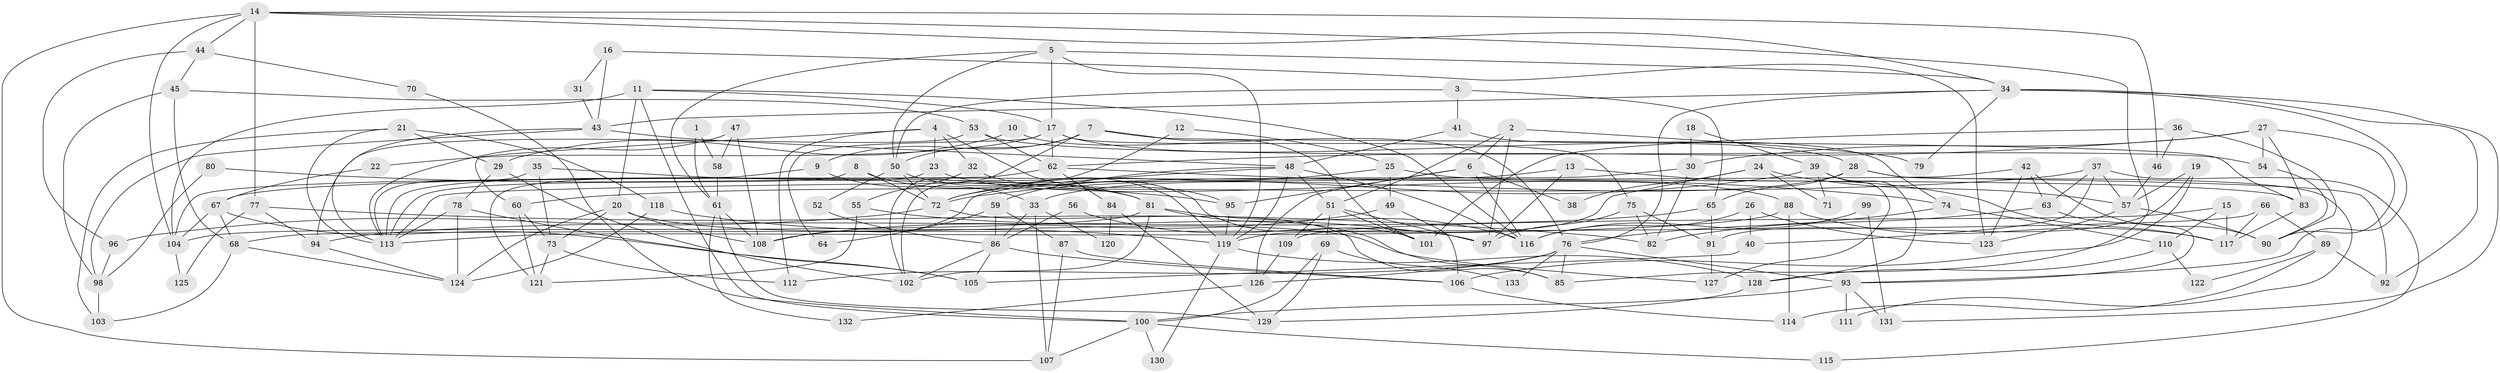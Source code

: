 // Generated by graph-tools (version 1.1) at 2025/26/03/09/25 03:26:13]
// undirected, 133 vertices, 266 edges
graph export_dot {
graph [start="1"]
  node [color=gray90,style=filled];
  1;
  2;
  3;
  4;
  5;
  6;
  7;
  8;
  9;
  10;
  11;
  12;
  13;
  14;
  15;
  16;
  17;
  18;
  19;
  20;
  21;
  22;
  23;
  24;
  25;
  26;
  27;
  28;
  29;
  30;
  31;
  32;
  33;
  34;
  35;
  36;
  37;
  38;
  39;
  40;
  41;
  42;
  43;
  44;
  45;
  46;
  47;
  48;
  49;
  50;
  51;
  52;
  53;
  54;
  55;
  56;
  57;
  58;
  59;
  60;
  61;
  62;
  63;
  64;
  65;
  66;
  67;
  68;
  69;
  70;
  71;
  72;
  73;
  74;
  75;
  76;
  77;
  78;
  79;
  80;
  81;
  82;
  83;
  84;
  85;
  86;
  87;
  88;
  89;
  90;
  91;
  92;
  93;
  94;
  95;
  96;
  97;
  98;
  99;
  100;
  101;
  102;
  103;
  104;
  105;
  106;
  107;
  108;
  109;
  110;
  111;
  112;
  113;
  114;
  115;
  116;
  117;
  118;
  119;
  120;
  121;
  122;
  123;
  124;
  125;
  126;
  127;
  128;
  129;
  130;
  131;
  132;
  133;
  1 -- 58;
  1 -- 61;
  2 -- 97;
  2 -- 51;
  2 -- 6;
  2 -- 79;
  3 -- 65;
  3 -- 50;
  3 -- 41;
  4 -- 60;
  4 -- 95;
  4 -- 23;
  4 -- 32;
  4 -- 112;
  5 -- 17;
  5 -- 50;
  5 -- 34;
  5 -- 61;
  5 -- 119;
  6 -- 116;
  6 -- 38;
  6 -- 95;
  6 -- 126;
  7 -- 50;
  7 -- 102;
  7 -- 9;
  7 -- 83;
  7 -- 101;
  8 -- 113;
  8 -- 81;
  8 -- 72;
  9 -- 33;
  9 -- 113;
  10 -- 29;
  10 -- 76;
  11 -- 116;
  11 -- 104;
  11 -- 17;
  11 -- 20;
  11 -- 100;
  12 -- 25;
  12 -- 102;
  13 -- 117;
  13 -- 67;
  13 -- 97;
  14 -- 34;
  14 -- 85;
  14 -- 44;
  14 -- 46;
  14 -- 77;
  14 -- 104;
  14 -- 107;
  15 -- 109;
  15 -- 117;
  15 -- 110;
  16 -- 123;
  16 -- 43;
  16 -- 31;
  17 -- 28;
  17 -- 22;
  17 -- 62;
  17 -- 64;
  17 -- 75;
  18 -- 30;
  18 -- 39;
  19 -- 106;
  19 -- 57;
  19 -- 91;
  20 -- 124;
  20 -- 73;
  20 -- 108;
  20 -- 127;
  21 -- 113;
  21 -- 118;
  21 -- 29;
  21 -- 103;
  22 -- 67;
  23 -- 121;
  23 -- 88;
  24 -- 57;
  24 -- 119;
  24 -- 38;
  24 -- 71;
  25 -- 72;
  25 -- 83;
  25 -- 49;
  26 -- 123;
  26 -- 40;
  26 -- 116;
  27 -- 54;
  27 -- 62;
  27 -- 30;
  27 -- 83;
  27 -- 90;
  28 -- 33;
  28 -- 92;
  28 -- 65;
  28 -- 111;
  29 -- 78;
  29 -- 102;
  30 -- 82;
  30 -- 108;
  31 -- 43;
  32 -- 101;
  32 -- 55;
  33 -- 86;
  33 -- 107;
  33 -- 120;
  34 -- 43;
  34 -- 76;
  34 -- 79;
  34 -- 92;
  34 -- 93;
  34 -- 131;
  35 -- 73;
  35 -- 81;
  35 -- 113;
  36 -- 101;
  36 -- 90;
  36 -- 46;
  37 -- 60;
  37 -- 63;
  37 -- 40;
  37 -- 57;
  37 -- 115;
  39 -- 127;
  39 -- 72;
  39 -- 71;
  39 -- 128;
  40 -- 105;
  41 -- 74;
  41 -- 48;
  42 -- 90;
  42 -- 113;
  42 -- 63;
  42 -- 123;
  43 -- 48;
  43 -- 113;
  43 -- 98;
  44 -- 45;
  44 -- 70;
  44 -- 96;
  45 -- 53;
  45 -- 98;
  45 -- 68;
  46 -- 57;
  47 -- 113;
  47 -- 108;
  47 -- 58;
  48 -- 51;
  48 -- 59;
  48 -- 72;
  48 -- 116;
  48 -- 119;
  49 -- 108;
  49 -- 106;
  50 -- 72;
  50 -- 119;
  50 -- 52;
  51 -- 97;
  51 -- 69;
  51 -- 101;
  51 -- 109;
  52 -- 86;
  53 -- 62;
  53 -- 94;
  53 -- 54;
  54 -- 90;
  55 -- 97;
  55 -- 121;
  56 -- 97;
  56 -- 86;
  57 -- 90;
  57 -- 123;
  58 -- 61;
  59 -- 86;
  59 -- 64;
  59 -- 87;
  60 -- 73;
  60 -- 121;
  61 -- 108;
  61 -- 129;
  61 -- 132;
  62 -- 74;
  62 -- 84;
  62 -- 104;
  63 -- 93;
  63 -- 82;
  65 -- 91;
  65 -- 94;
  66 -- 68;
  66 -- 117;
  66 -- 89;
  67 -- 104;
  67 -- 68;
  67 -- 105;
  68 -- 103;
  68 -- 124;
  69 -- 129;
  69 -- 100;
  69 -- 133;
  70 -- 100;
  72 -- 85;
  72 -- 96;
  73 -- 112;
  73 -- 121;
  74 -- 76;
  74 -- 110;
  75 -- 82;
  75 -- 91;
  75 -- 97;
  76 -- 85;
  76 -- 93;
  76 -- 112;
  76 -- 126;
  76 -- 133;
  77 -- 94;
  77 -- 82;
  77 -- 125;
  78 -- 105;
  78 -- 113;
  78 -- 124;
  80 -- 95;
  80 -- 98;
  81 -- 116;
  81 -- 104;
  81 -- 85;
  81 -- 102;
  83 -- 117;
  84 -- 129;
  84 -- 120;
  86 -- 106;
  86 -- 102;
  86 -- 105;
  87 -- 107;
  87 -- 106;
  88 -- 113;
  88 -- 114;
  88 -- 117;
  89 -- 114;
  89 -- 92;
  89 -- 122;
  91 -- 127;
  93 -- 100;
  93 -- 111;
  93 -- 131;
  94 -- 124;
  95 -- 119;
  96 -- 98;
  98 -- 103;
  99 -- 131;
  99 -- 116;
  100 -- 107;
  100 -- 115;
  100 -- 130;
  104 -- 125;
  106 -- 114;
  109 -- 126;
  110 -- 128;
  110 -- 122;
  118 -- 119;
  118 -- 124;
  119 -- 128;
  119 -- 130;
  126 -- 132;
  128 -- 129;
}
